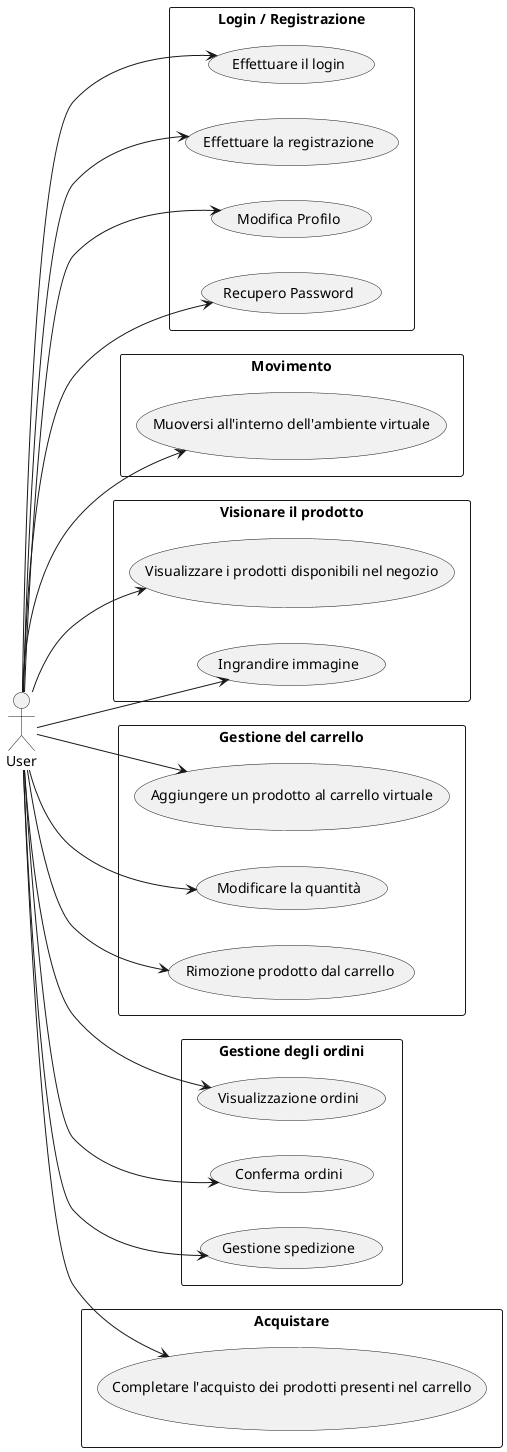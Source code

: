 @startuml useCase
left to right direction

actor User as U

rectangle "Login / Registrazione" {
    U --> (Effettuare il login)
    U --> (Effettuare la registrazione)
    U --> (Modifica Profilo)
    U --> (Recupero Password)
}

rectangle "Movimento" {
    U --> (Muoversi all'interno dell'ambiente virtuale)
}

rectangle "Visionare il prodotto" {
    U --> (Visualizzare i prodotti disponibili nel negozio)
    U --> (Ingrandire immagine)

}

rectangle "Gestione del carrello" {
    U --> (Aggiungere un prodotto al carrello virtuale)
    U --> (Modificare la quantità)
    U --> (Rimozione prodotto dal carrello)


}
rectangle "Gestione degli ordini" {
    U --> (Visualizzazione ordini)
    U --> (Conferma ordini)
    U --> (Gestione spedizione)
}
rectangle "Acquistare" {
    U --> (Completare l'acquisto dei prodotti presenti nel carrello)
}

@enduml
